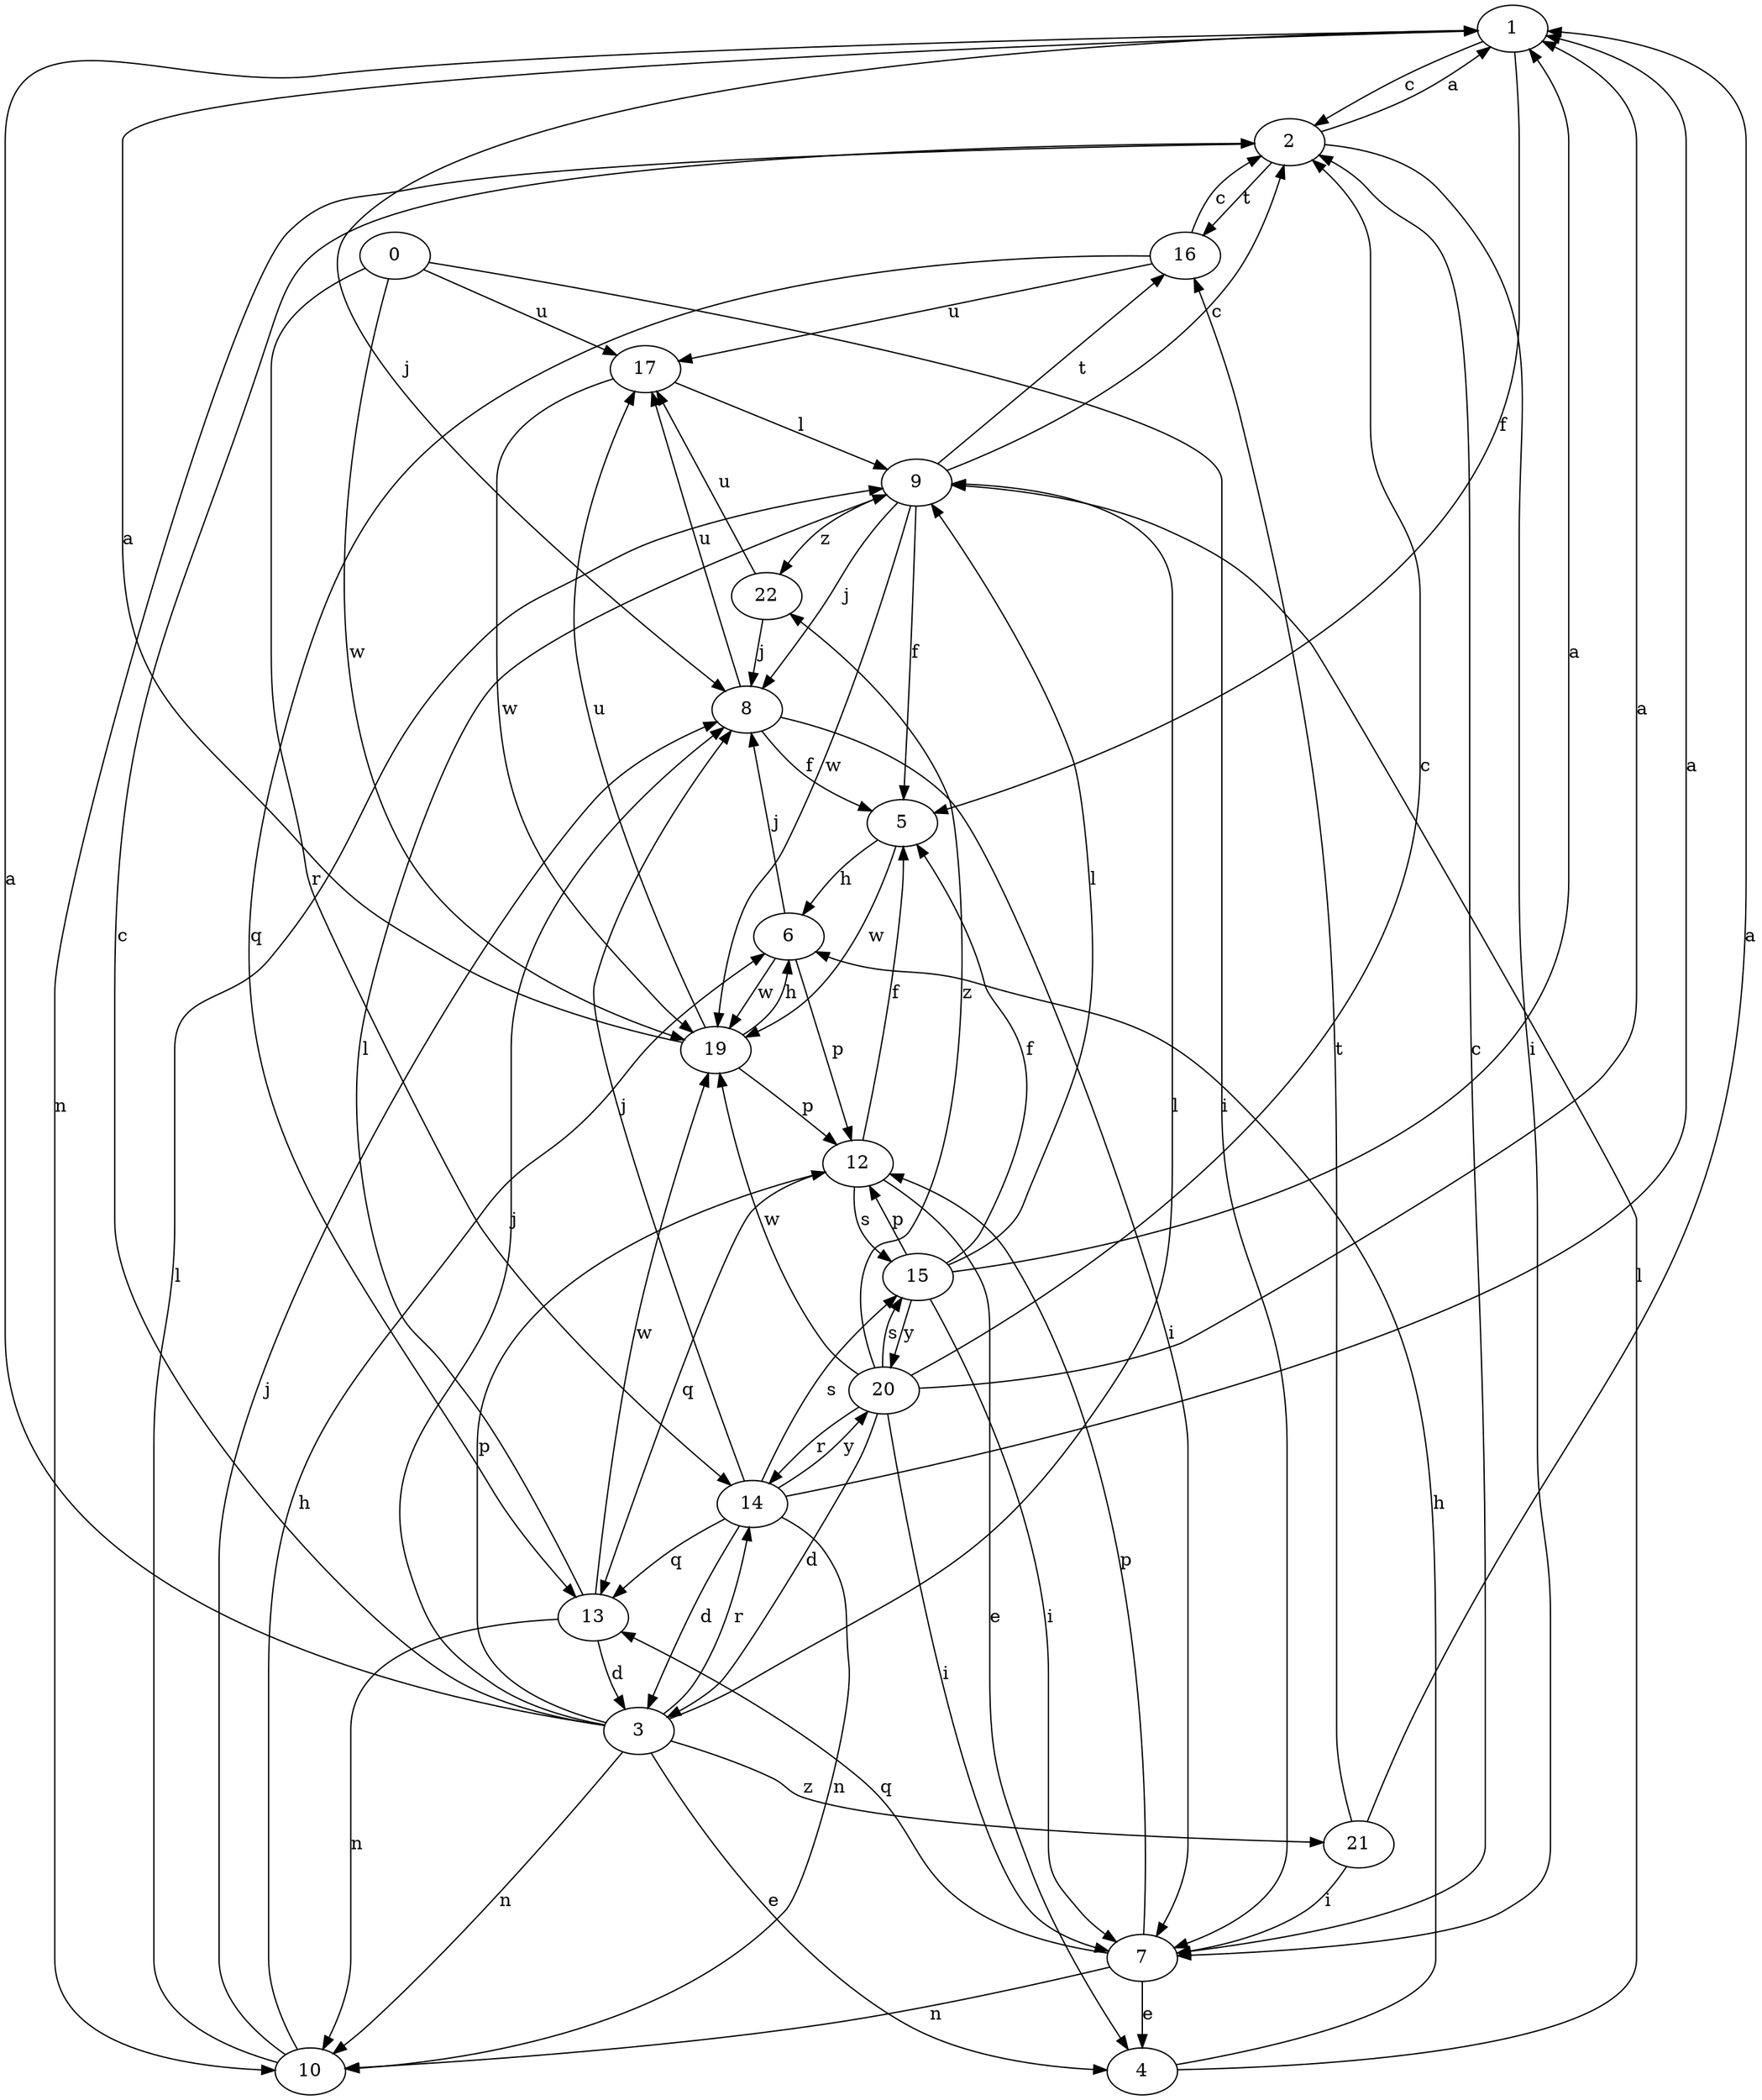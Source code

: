 strict digraph  {
1;
2;
3;
4;
5;
6;
0;
7;
8;
9;
10;
12;
13;
14;
15;
16;
17;
19;
20;
21;
22;
1 -> 2  [label=c];
1 -> 5  [label=f];
1 -> 8  [label=j];
2 -> 1  [label=a];
2 -> 7  [label=i];
2 -> 10  [label=n];
2 -> 16  [label=t];
3 -> 1  [label=a];
3 -> 2  [label=c];
3 -> 4  [label=e];
3 -> 8  [label=j];
3 -> 9  [label=l];
3 -> 10  [label=n];
3 -> 12  [label=p];
3 -> 14  [label=r];
3 -> 21  [label=z];
4 -> 6  [label=h];
4 -> 9  [label=l];
5 -> 6  [label=h];
5 -> 19  [label=w];
6 -> 8  [label=j];
6 -> 12  [label=p];
6 -> 19  [label=w];
0 -> 7  [label=i];
0 -> 14  [label=r];
0 -> 17  [label=u];
0 -> 19  [label=w];
7 -> 2  [label=c];
7 -> 4  [label=e];
7 -> 10  [label=n];
7 -> 12  [label=p];
7 -> 13  [label=q];
8 -> 5  [label=f];
8 -> 7  [label=i];
8 -> 17  [label=u];
9 -> 2  [label=c];
9 -> 5  [label=f];
9 -> 8  [label=j];
9 -> 16  [label=t];
9 -> 19  [label=w];
9 -> 22  [label=z];
10 -> 6  [label=h];
10 -> 8  [label=j];
10 -> 9  [label=l];
12 -> 4  [label=e];
12 -> 5  [label=f];
12 -> 13  [label=q];
12 -> 15  [label=s];
13 -> 3  [label=d];
13 -> 9  [label=l];
13 -> 10  [label=n];
13 -> 19  [label=w];
14 -> 1  [label=a];
14 -> 3  [label=d];
14 -> 8  [label=j];
14 -> 10  [label=n];
14 -> 13  [label=q];
14 -> 15  [label=s];
14 -> 20  [label=y];
15 -> 1  [label=a];
15 -> 5  [label=f];
15 -> 7  [label=i];
15 -> 9  [label=l];
15 -> 12  [label=p];
15 -> 20  [label=y];
16 -> 2  [label=c];
16 -> 13  [label=q];
16 -> 17  [label=u];
17 -> 9  [label=l];
17 -> 19  [label=w];
19 -> 1  [label=a];
19 -> 6  [label=h];
19 -> 12  [label=p];
19 -> 17  [label=u];
20 -> 1  [label=a];
20 -> 2  [label=c];
20 -> 3  [label=d];
20 -> 7  [label=i];
20 -> 14  [label=r];
20 -> 15  [label=s];
20 -> 19  [label=w];
20 -> 22  [label=z];
21 -> 1  [label=a];
21 -> 7  [label=i];
21 -> 16  [label=t];
22 -> 8  [label=j];
22 -> 17  [label=u];
}
